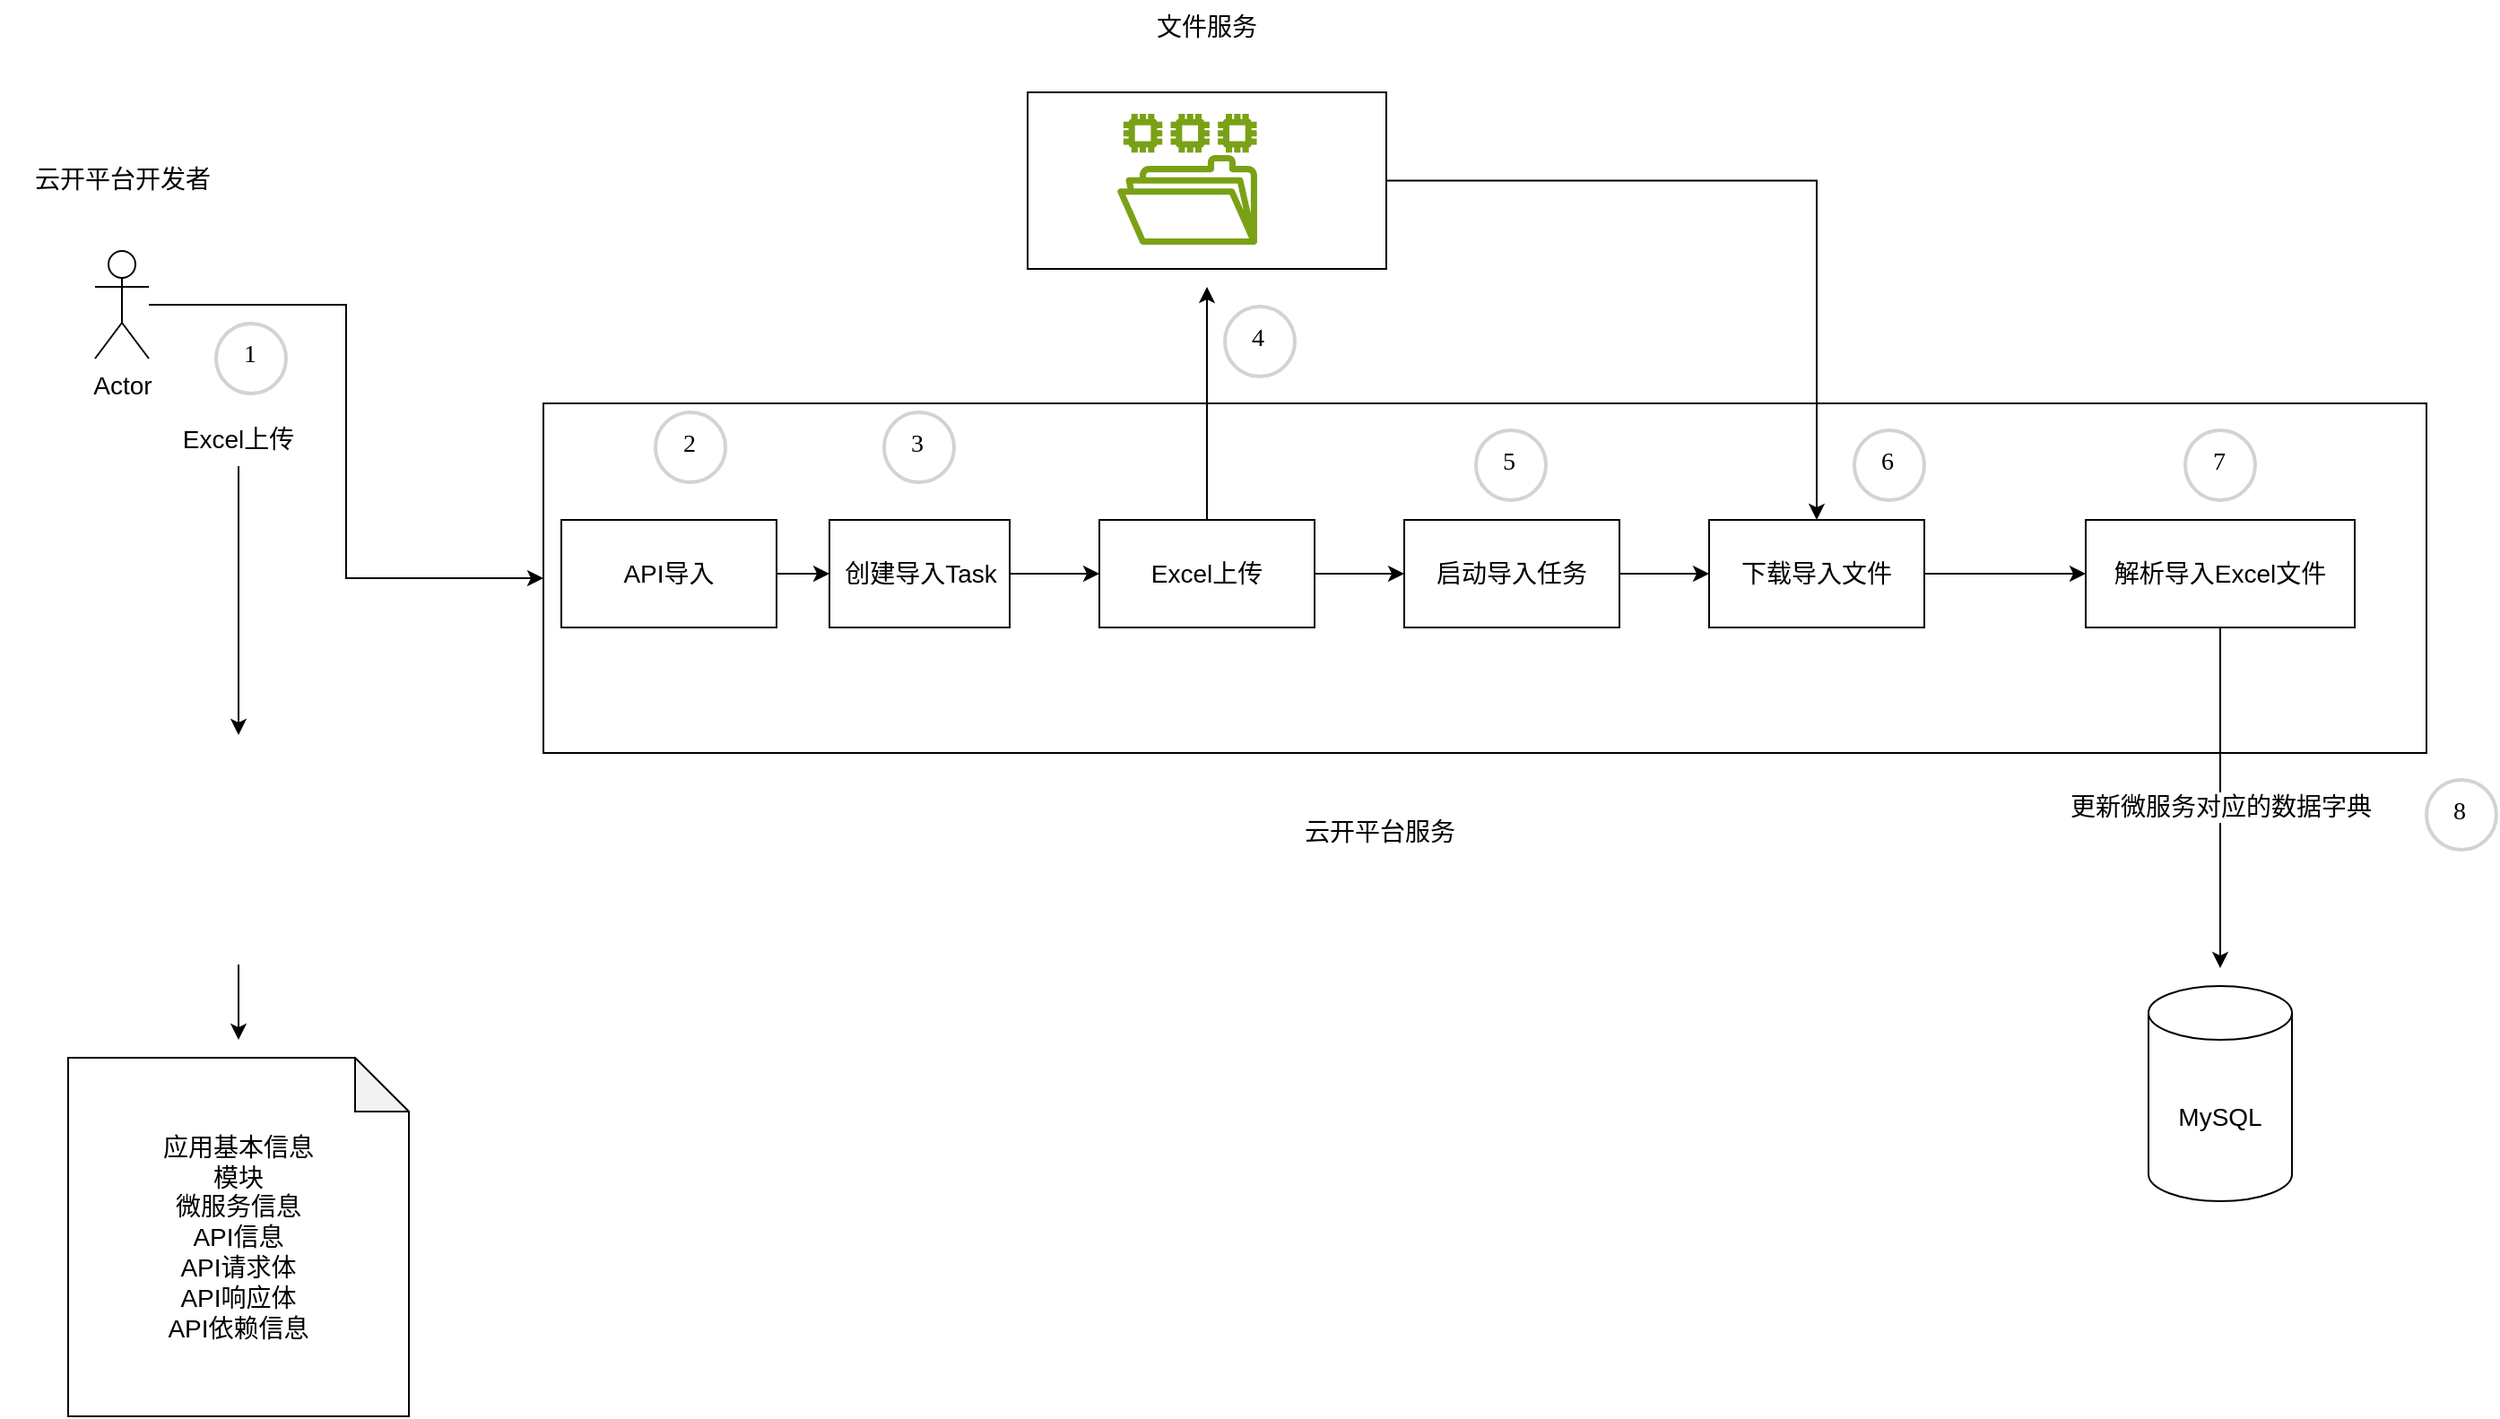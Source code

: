 <mxfile version="24.0.7" type="github">
  <diagram name="Page-1" id="uukP3XcTdVGsUKC_aiOE">
    <mxGraphModel dx="2074" dy="1121" grid="1" gridSize="10" guides="1" tooltips="1" connect="1" arrows="1" fold="1" page="1" pageScale="1" pageWidth="827" pageHeight="1169" math="0" shadow="0">
      <root>
        <mxCell id="0" />
        <mxCell id="1" parent="0" />
        <mxCell id="8WbEt5foAgeZKm9OIb6H-4" value="" style="rounded=0;whiteSpace=wrap;html=1;fontSize=14;" parent="1" vertex="1">
          <mxGeometry x="320" y="375" width="1050" height="195" as="geometry" />
        </mxCell>
        <mxCell id="8WbEt5foAgeZKm9OIb6H-5" value="云开平台服务" style="text;html=1;align=center;verticalAlign=middle;whiteSpace=wrap;rounded=0;fontSize=14;" parent="1" vertex="1">
          <mxGeometry x="694" y="604" width="185" height="20" as="geometry" />
        </mxCell>
        <mxCell id="8WbEt5foAgeZKm9OIb6H-12" style="edgeStyle=orthogonalEdgeStyle;rounded=0;orthogonalLoop=1;jettySize=auto;html=1;entryX=0;entryY=0.5;entryDx=0;entryDy=0;fontSize=14;" parent="1" source="8WbEt5foAgeZKm9OIb6H-8" target="8WbEt5foAgeZKm9OIb6H-4" edge="1">
          <mxGeometry relative="1" as="geometry" />
        </mxCell>
        <mxCell id="8WbEt5foAgeZKm9OIb6H-8" value="Actor" style="shape=umlActor;verticalLabelPosition=bottom;verticalAlign=top;html=1;outlineConnect=0;fontSize=14;" parent="1" vertex="1">
          <mxGeometry x="70" y="290" width="30" height="60" as="geometry" />
        </mxCell>
        <mxCell id="8WbEt5foAgeZKm9OIb6H-11" value="云开平台开发者" style="text;html=1;align=center;verticalAlign=middle;whiteSpace=wrap;rounded=0;fontSize=14;" parent="1" vertex="1">
          <mxGeometry x="17.5" y="240" width="135" height="20" as="geometry" />
        </mxCell>
        <mxCell id="8WbEt5foAgeZKm9OIb6H-67" value="" style="edgeStyle=orthogonalEdgeStyle;rounded=0;orthogonalLoop=1;jettySize=auto;html=1;fontSize=14;" parent="1" source="8WbEt5foAgeZKm9OIb6H-26" target="8WbEt5foAgeZKm9OIb6H-66" edge="1">
          <mxGeometry relative="1" as="geometry" />
        </mxCell>
        <mxCell id="8WbEt5foAgeZKm9OIb6H-26" value="API导入" style="rounded=0;whiteSpace=wrap;html=1;fontSize=14;" parent="1" vertex="1">
          <mxGeometry x="330" y="440" width="120" height="60" as="geometry" />
        </mxCell>
        <mxCell id="8WbEt5foAgeZKm9OIb6H-58" style="edgeStyle=orthogonalEdgeStyle;rounded=0;orthogonalLoop=1;jettySize=auto;html=1;fontSize=14;" parent="1" source="8WbEt5foAgeZKm9OIb6H-31" edge="1">
          <mxGeometry relative="1" as="geometry">
            <mxPoint x="150" y="730" as="targetPoint" />
          </mxGeometry>
        </mxCell>
        <mxCell id="8WbEt5foAgeZKm9OIb6H-31" value="" style="shape=image;html=1;verticalAlign=top;verticalLabelPosition=bottom;labelBackgroundColor=#ffffff;imageAspect=0;aspect=fixed;image=https://cdn3.iconfinder.com/data/icons/document-icons-2/30/647714-excel-128.png;fontSize=14;" parent="1" vertex="1">
          <mxGeometry x="86" y="560" width="128" height="128" as="geometry" />
        </mxCell>
        <mxCell id="8WbEt5foAgeZKm9OIb6H-34" value="应用基本信息&lt;div style=&quot;font-size: 14px;&quot;&gt;模块&lt;/div&gt;&lt;div style=&quot;font-size: 14px;&quot;&gt;微服务信息&lt;/div&gt;&lt;div style=&quot;font-size: 14px;&quot;&gt;API信息&lt;/div&gt;&lt;div style=&quot;font-size: 14px;&quot;&gt;API请求体&lt;br style=&quot;font-size: 14px;&quot;&gt;API响应体&lt;br style=&quot;font-size: 14px;&quot;&gt;API依赖信息&lt;/div&gt;" style="shape=note;whiteSpace=wrap;html=1;backgroundOutline=1;darkOpacity=0.05;fontSize=14;" parent="1" vertex="1">
          <mxGeometry x="55" y="740" width="190" height="200" as="geometry" />
        </mxCell>
        <mxCell id="8WbEt5foAgeZKm9OIb6H-36" value="1" style="ellipse;whiteSpace=wrap;html=1;aspect=fixed;strokeWidth=2;fontFamily=Tahoma;spacingBottom=4;spacingRight=2;strokeColor=#d3d3d3;fontSize=14;" parent="1" vertex="1">
          <mxGeometry x="137.5" y="330.5" width="39" height="39" as="geometry" />
        </mxCell>
        <mxCell id="8WbEt5foAgeZKm9OIb6H-40" value="2" style="ellipse;whiteSpace=wrap;html=1;aspect=fixed;strokeWidth=2;fontFamily=Tahoma;spacingBottom=4;spacingRight=2;strokeColor=#d3d3d3;fontSize=14;" parent="1" vertex="1">
          <mxGeometry x="382.5" y="380" width="39" height="39" as="geometry" />
        </mxCell>
        <mxCell id="8WbEt5foAgeZKm9OIb6H-56" value="MySQL" style="shape=cylinder3;whiteSpace=wrap;html=1;boundedLbl=1;backgroundOutline=1;size=15;fontSize=14;" parent="1" vertex="1">
          <mxGeometry x="1215" y="700" width="80" height="120" as="geometry" />
        </mxCell>
        <mxCell id="AaKJuVbygOptvQp57n7Z-7" value="" style="edgeStyle=orthogonalEdgeStyle;rounded=0;orthogonalLoop=1;jettySize=auto;html=1;fontSize=14;" edge="1" parent="1" source="8WbEt5foAgeZKm9OIb6H-66" target="AaKJuVbygOptvQp57n7Z-6">
          <mxGeometry relative="1" as="geometry" />
        </mxCell>
        <mxCell id="8WbEt5foAgeZKm9OIb6H-66" value="创建导入Task" style="rounded=0;whiteSpace=wrap;html=1;fontSize=14;" parent="1" vertex="1">
          <mxGeometry x="479.5" y="440" width="100.5" height="60" as="geometry" />
        </mxCell>
        <mxCell id="AaKJuVbygOptvQp57n7Z-5" style="edgeStyle=orthogonalEdgeStyle;rounded=0;orthogonalLoop=1;jettySize=auto;html=1;entryX=0.5;entryY=0;entryDx=0;entryDy=0;fontSize=14;" edge="1" parent="1" source="AaKJuVbygOptvQp57n7Z-4" target="8WbEt5foAgeZKm9OIb6H-31">
          <mxGeometry relative="1" as="geometry" />
        </mxCell>
        <mxCell id="AaKJuVbygOptvQp57n7Z-4" value="Excel上传" style="text;html=1;align=center;verticalAlign=middle;whiteSpace=wrap;rounded=0;fontSize=14;" vertex="1" parent="1">
          <mxGeometry x="110" y="380" width="80" height="30" as="geometry" />
        </mxCell>
        <mxCell id="AaKJuVbygOptvQp57n7Z-12" style="edgeStyle=orthogonalEdgeStyle;rounded=0;orthogonalLoop=1;jettySize=auto;html=1;fontSize=14;" edge="1" parent="1" source="AaKJuVbygOptvQp57n7Z-6">
          <mxGeometry relative="1" as="geometry">
            <mxPoint x="690" y="310" as="targetPoint" />
          </mxGeometry>
        </mxCell>
        <mxCell id="AaKJuVbygOptvQp57n7Z-14" value="" style="edgeStyle=orthogonalEdgeStyle;rounded=0;orthogonalLoop=1;jettySize=auto;html=1;fontSize=14;" edge="1" parent="1" source="AaKJuVbygOptvQp57n7Z-6" target="AaKJuVbygOptvQp57n7Z-13">
          <mxGeometry relative="1" as="geometry" />
        </mxCell>
        <mxCell id="AaKJuVbygOptvQp57n7Z-6" value="Excel上传" style="rounded=0;whiteSpace=wrap;html=1;fontSize=14;" vertex="1" parent="1">
          <mxGeometry x="630" y="440" width="120" height="60" as="geometry" />
        </mxCell>
        <mxCell id="AaKJuVbygOptvQp57n7Z-9" value="文件服务" style="text;html=1;align=center;verticalAlign=middle;whiteSpace=wrap;rounded=0;fontSize=14;" vertex="1" parent="1">
          <mxGeometry x="660" y="150" width="60" height="30" as="geometry" />
        </mxCell>
        <mxCell id="AaKJuVbygOptvQp57n7Z-16" style="edgeStyle=orthogonalEdgeStyle;rounded=0;orthogonalLoop=1;jettySize=auto;html=1;entryX=0.5;entryY=0;entryDx=0;entryDy=0;fontSize=14;" edge="1" parent="1" source="AaKJuVbygOptvQp57n7Z-10" target="AaKJuVbygOptvQp57n7Z-15">
          <mxGeometry relative="1" as="geometry" />
        </mxCell>
        <mxCell id="AaKJuVbygOptvQp57n7Z-10" value="" style="rounded=0;whiteSpace=wrap;html=1;fontSize=14;" vertex="1" parent="1">
          <mxGeometry x="590" y="201.5" width="200" height="98.5" as="geometry" />
        </mxCell>
        <mxCell id="AaKJuVbygOptvQp57n7Z-11" value="" style="sketch=0;outlineConnect=0;fontColor=#232F3E;gradientColor=none;fillColor=#7AA116;strokeColor=none;dashed=0;verticalLabelPosition=bottom;verticalAlign=top;align=center;html=1;fontSize=14;fontStyle=0;aspect=fixed;pointerEvents=1;shape=mxgraph.aws4.file_system;" vertex="1" parent="1">
          <mxGeometry x="640" y="213.5" width="78" height="73" as="geometry" />
        </mxCell>
        <mxCell id="AaKJuVbygOptvQp57n7Z-17" value="" style="edgeStyle=orthogonalEdgeStyle;rounded=0;orthogonalLoop=1;jettySize=auto;html=1;fontSize=14;" edge="1" parent="1" source="AaKJuVbygOptvQp57n7Z-13" target="AaKJuVbygOptvQp57n7Z-15">
          <mxGeometry relative="1" as="geometry" />
        </mxCell>
        <mxCell id="AaKJuVbygOptvQp57n7Z-13" value="启动导入任务" style="rounded=0;whiteSpace=wrap;html=1;fontSize=14;" vertex="1" parent="1">
          <mxGeometry x="800" y="440" width="120" height="60" as="geometry" />
        </mxCell>
        <mxCell id="AaKJuVbygOptvQp57n7Z-19" value="" style="edgeStyle=orthogonalEdgeStyle;rounded=0;orthogonalLoop=1;jettySize=auto;html=1;fontSize=14;" edge="1" parent="1" source="AaKJuVbygOptvQp57n7Z-15" target="AaKJuVbygOptvQp57n7Z-18">
          <mxGeometry relative="1" as="geometry" />
        </mxCell>
        <mxCell id="AaKJuVbygOptvQp57n7Z-15" value="下载导入文件" style="rounded=0;whiteSpace=wrap;html=1;fontSize=14;" vertex="1" parent="1">
          <mxGeometry x="970" y="440" width="120" height="60" as="geometry" />
        </mxCell>
        <mxCell id="AaKJuVbygOptvQp57n7Z-21" style="edgeStyle=orthogonalEdgeStyle;rounded=0;orthogonalLoop=1;jettySize=auto;html=1;fontSize=14;" edge="1" parent="1" source="AaKJuVbygOptvQp57n7Z-18">
          <mxGeometry relative="1" as="geometry">
            <mxPoint x="1255" y="690" as="targetPoint" />
          </mxGeometry>
        </mxCell>
        <mxCell id="AaKJuVbygOptvQp57n7Z-22" value="更新微服务对应的数据字典" style="edgeLabel;html=1;align=center;verticalAlign=middle;resizable=0;points=[];fontSize=14;" vertex="1" connectable="0" parent="AaKJuVbygOptvQp57n7Z-21">
          <mxGeometry x="-0.055" y="-3" relative="1" as="geometry">
            <mxPoint x="3" y="10" as="offset" />
          </mxGeometry>
        </mxCell>
        <mxCell id="AaKJuVbygOptvQp57n7Z-18" value="解析导入Excel文件" style="rounded=0;whiteSpace=wrap;html=1;fontSize=14;" vertex="1" parent="1">
          <mxGeometry x="1180" y="440" width="150" height="60" as="geometry" />
        </mxCell>
        <mxCell id="AaKJuVbygOptvQp57n7Z-23" value="3" style="ellipse;whiteSpace=wrap;html=1;aspect=fixed;strokeWidth=2;fontFamily=Tahoma;spacingBottom=4;spacingRight=2;strokeColor=#d3d3d3;fontSize=14;" vertex="1" parent="1">
          <mxGeometry x="510" y="380" width="39" height="39" as="geometry" />
        </mxCell>
        <mxCell id="AaKJuVbygOptvQp57n7Z-24" value="4" style="ellipse;whiteSpace=wrap;html=1;aspect=fixed;strokeWidth=2;fontFamily=Tahoma;spacingBottom=4;spacingRight=2;strokeColor=#d3d3d3;fontSize=14;" vertex="1" parent="1">
          <mxGeometry x="700" y="321" width="39" height="39" as="geometry" />
        </mxCell>
        <mxCell id="AaKJuVbygOptvQp57n7Z-25" value="5" style="ellipse;whiteSpace=wrap;html=1;aspect=fixed;strokeWidth=2;fontFamily=Tahoma;spacingBottom=4;spacingRight=2;strokeColor=#d3d3d3;fontSize=14;" vertex="1" parent="1">
          <mxGeometry x="840" y="390" width="39" height="39" as="geometry" />
        </mxCell>
        <mxCell id="AaKJuVbygOptvQp57n7Z-26" value="6" style="ellipse;whiteSpace=wrap;html=1;aspect=fixed;strokeWidth=2;fontFamily=Tahoma;spacingBottom=4;spacingRight=2;strokeColor=#d3d3d3;fontSize=14;" vertex="1" parent="1">
          <mxGeometry x="1051" y="390" width="39" height="39" as="geometry" />
        </mxCell>
        <mxCell id="AaKJuVbygOptvQp57n7Z-27" value="7" style="ellipse;whiteSpace=wrap;html=1;aspect=fixed;strokeWidth=2;fontFamily=Tahoma;spacingBottom=4;spacingRight=2;strokeColor=#d3d3d3;fontSize=14;" vertex="1" parent="1">
          <mxGeometry x="1235.5" y="390" width="39" height="39" as="geometry" />
        </mxCell>
        <mxCell id="AaKJuVbygOptvQp57n7Z-28" value="8" style="ellipse;whiteSpace=wrap;html=1;aspect=fixed;strokeWidth=2;fontFamily=Tahoma;spacingBottom=4;spacingRight=2;strokeColor=#d3d3d3;fontSize=14;" vertex="1" parent="1">
          <mxGeometry x="1370" y="585" width="39" height="39" as="geometry" />
        </mxCell>
      </root>
    </mxGraphModel>
  </diagram>
</mxfile>
